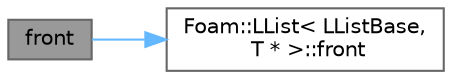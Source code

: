 digraph "front"
{
 // LATEX_PDF_SIZE
  bgcolor="transparent";
  edge [fontname=Helvetica,fontsize=10,labelfontname=Helvetica,labelfontsize=10];
  node [fontname=Helvetica,fontsize=10,shape=box,height=0.2,width=0.4];
  rankdir="LR";
  Node1 [id="Node000001",label="front",height=0.2,width=0.4,color="gray40", fillcolor="grey60", style="filled", fontcolor="black",tooltip=" "];
  Node1 -> Node2 [id="edge1_Node000001_Node000002",color="steelblue1",style="solid",tooltip=" "];
  Node2 [id="Node000002",label="Foam::LList\< LListBase,\l T * \>::front",height=0.2,width=0.4,color="grey40", fillcolor="white", style="filled",URL="$classFoam_1_1LList.html#a6a48363b4355f6f5b441637774f79a59",tooltip=" "];
}
